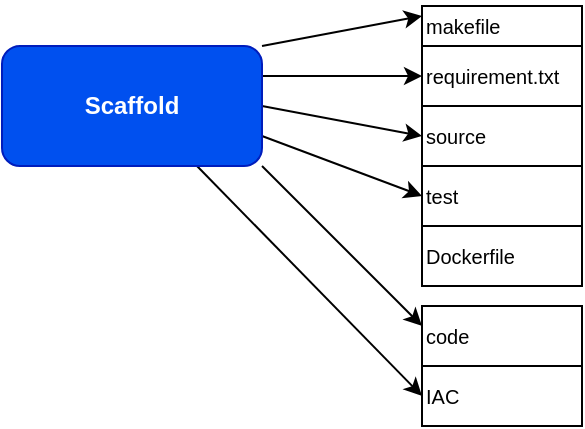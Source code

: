 <mxfile>
    <diagram id="dKxFxYFhxUJQgTtVcoRl" name="Page-1">
        <mxGraphModel dx="341" dy="185" grid="1" gridSize="10" guides="1" tooltips="1" connect="1" arrows="1" fold="1" page="1" pageScale="1" pageWidth="850" pageHeight="1100" math="0" shadow="0">
            <root>
                <mxCell id="0"/>
                <mxCell id="1" parent="0"/>
                <mxCell id="3" style="edgeStyle=none;html=1;exitX=1;exitY=0;exitDx=0;exitDy=0;fontFamily=Times New Roman;rounded=1;entryX=0;entryY=0.25;entryDx=0;entryDy=0;" edge="1" parent="1" source="2" target="8">
                    <mxGeometry relative="1" as="geometry">
                        <mxPoint x="250" y="60" as="targetPoint"/>
                    </mxGeometry>
                </mxCell>
                <mxCell id="4" style="edgeStyle=none;html=1;exitX=1;exitY=0.5;exitDx=0;exitDy=0;rounded=1;entryX=0;entryY=0.5;entryDx=0;entryDy=0;" edge="1" parent="1" source="2" target="9">
                    <mxGeometry relative="1" as="geometry">
                        <mxPoint x="240" y="90" as="targetPoint"/>
                    </mxGeometry>
                </mxCell>
                <mxCell id="5" style="edgeStyle=none;html=1;exitX=1;exitY=0.75;exitDx=0;exitDy=0;rounded=1;entryX=0;entryY=0.5;entryDx=0;entryDy=0;" edge="1" parent="1" source="2" target="11">
                    <mxGeometry relative="1" as="geometry">
                        <mxPoint x="240" y="105" as="targetPoint"/>
                    </mxGeometry>
                </mxCell>
                <mxCell id="6" style="edgeStyle=none;html=1;exitX=1;exitY=0.25;exitDx=0;exitDy=0;rounded=1;" edge="1" parent="1" source="2">
                    <mxGeometry relative="1" as="geometry">
                        <mxPoint x="240" y="75" as="targetPoint"/>
                    </mxGeometry>
                </mxCell>
                <mxCell id="14" style="edgeStyle=none;html=1;exitX=1;exitY=1;exitDx=0;exitDy=0;fontSize=10;" edge="1" parent="1" source="2">
                    <mxGeometry relative="1" as="geometry">
                        <mxPoint x="240" y="200" as="targetPoint"/>
                    </mxGeometry>
                </mxCell>
                <mxCell id="17" style="edgeStyle=none;html=1;exitX=0.75;exitY=1;exitDx=0;exitDy=0;entryX=0;entryY=0.5;entryDx=0;entryDy=0;fontSize=10;" edge="1" parent="1" source="2" target="16">
                    <mxGeometry relative="1" as="geometry"/>
                </mxCell>
                <mxCell id="2" value="Scaffold" style="whiteSpace=wrap;html=1;fontStyle=1;fillColor=#0050ef;fontColor=#ffffff;strokeColor=#001DBC;rounded=1;" vertex="1" parent="1">
                    <mxGeometry x="30" y="60" width="130" height="60" as="geometry"/>
                </mxCell>
                <mxCell id="8" value="makefile" style="whiteSpace=wrap;html=1;fontSize=10;fontStyle=0;align=left;verticalAlign=middle;" vertex="1" parent="1">
                    <mxGeometry x="240" y="40" width="80" height="20" as="geometry"/>
                </mxCell>
                <mxCell id="9" value="source" style="whiteSpace=wrap;html=1;fontSize=10;fontStyle=0;align=left;verticalAlign=middle;" vertex="1" parent="1">
                    <mxGeometry x="240" y="90" width="80" height="30" as="geometry"/>
                </mxCell>
                <mxCell id="10" value="requirement.txt&lt;br style=&quot;font-size: 10px;&quot;&gt;" style="whiteSpace=wrap;html=1;fontSize=10;fontStyle=0;align=left;verticalAlign=middle;" vertex="1" parent="1">
                    <mxGeometry x="240" y="60" width="80" height="30" as="geometry"/>
                </mxCell>
                <mxCell id="11" value="test" style="whiteSpace=wrap;html=1;fontSize=10;fontStyle=0;align=left;verticalAlign=middle;" vertex="1" parent="1">
                    <mxGeometry x="240" y="120" width="80" height="30" as="geometry"/>
                </mxCell>
                <mxCell id="12" value="Dockerfile" style="whiteSpace=wrap;html=1;fontSize=10;fontStyle=0;align=left;verticalAlign=middle;" vertex="1" parent="1">
                    <mxGeometry x="240" y="150" width="80" height="30" as="geometry"/>
                </mxCell>
                <mxCell id="15" value="code" style="whiteSpace=wrap;html=1;fontSize=10;fontStyle=0;align=left;verticalAlign=middle;" vertex="1" parent="1">
                    <mxGeometry x="240" y="190" width="80" height="30" as="geometry"/>
                </mxCell>
                <mxCell id="16" value="IAC" style="whiteSpace=wrap;html=1;fontSize=10;fontStyle=0;align=left;verticalAlign=middle;" vertex="1" parent="1">
                    <mxGeometry x="240" y="220" width="80" height="30" as="geometry"/>
                </mxCell>
            </root>
        </mxGraphModel>
    </diagram>
</mxfile>
